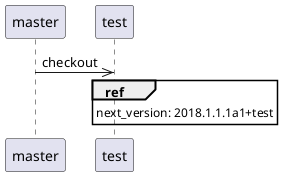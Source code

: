 @startuml
title test_next_alpha_version
skinparam ParticipantPadding 20
skinparam BoxPadding 10
participant master
@startuml
master ->> test: checkout
ref over test: next_version: 2018.1.1.1a1+test
@enduml